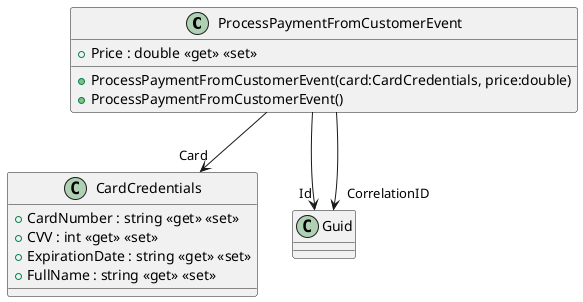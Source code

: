 @startuml
class ProcessPaymentFromCustomerEvent {
    + Price : double <<get>> <<set>>
    + ProcessPaymentFromCustomerEvent(card:CardCredentials, price:double)
    + ProcessPaymentFromCustomerEvent()
}
class CardCredentials {
    + CardNumber : string <<get>> <<set>>
    + CVV : int <<get>> <<set>>
    + ExpirationDate : string <<get>> <<set>>
    + FullName : string <<get>> <<set>>
}
ProcessPaymentFromCustomerEvent --> "Card" CardCredentials
ProcessPaymentFromCustomerEvent --> "Id" Guid
ProcessPaymentFromCustomerEvent --> "CorrelationID" Guid
@enduml
